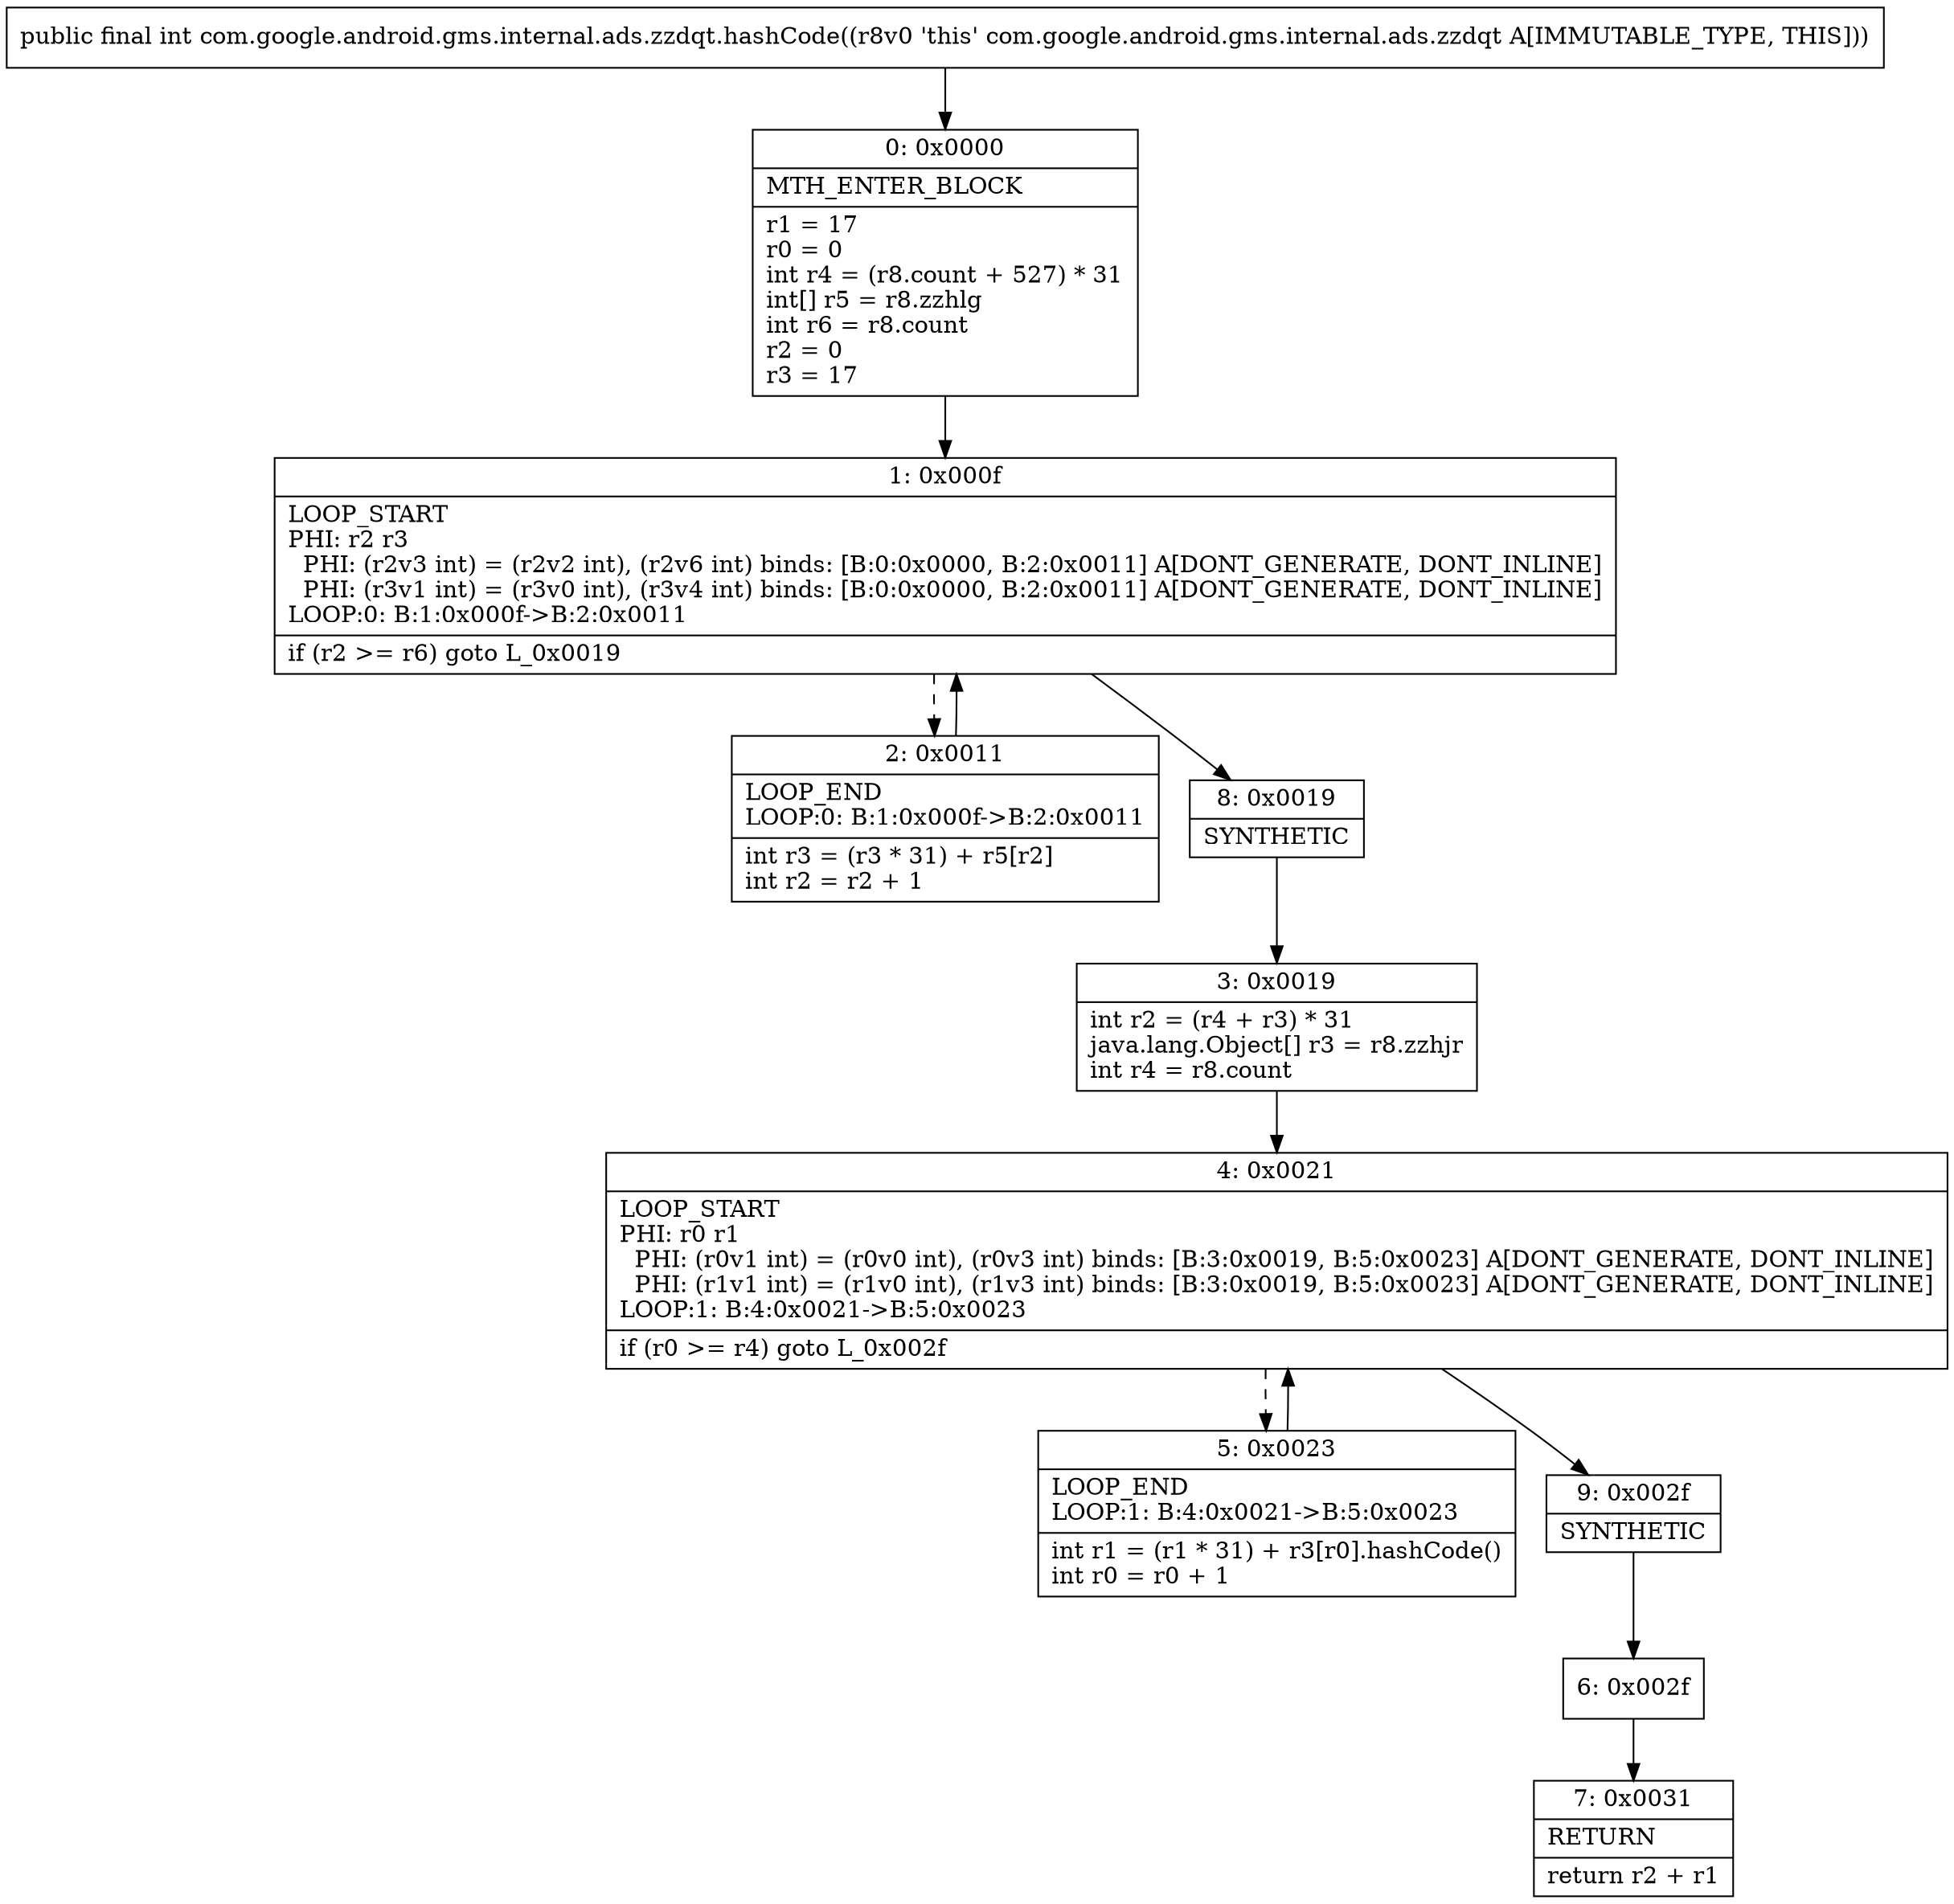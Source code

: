 digraph "CFG forcom.google.android.gms.internal.ads.zzdqt.hashCode()I" {
Node_0 [shape=record,label="{0\:\ 0x0000|MTH_ENTER_BLOCK\l|r1 = 17\lr0 = 0\lint r4 = (r8.count + 527) * 31\lint[] r5 = r8.zzhlg\lint r6 = r8.count\lr2 = 0\lr3 = 17\l}"];
Node_1 [shape=record,label="{1\:\ 0x000f|LOOP_START\lPHI: r2 r3 \l  PHI: (r2v3 int) = (r2v2 int), (r2v6 int) binds: [B:0:0x0000, B:2:0x0011] A[DONT_GENERATE, DONT_INLINE]\l  PHI: (r3v1 int) = (r3v0 int), (r3v4 int) binds: [B:0:0x0000, B:2:0x0011] A[DONT_GENERATE, DONT_INLINE]\lLOOP:0: B:1:0x000f\-\>B:2:0x0011\l|if (r2 \>= r6) goto L_0x0019\l}"];
Node_2 [shape=record,label="{2\:\ 0x0011|LOOP_END\lLOOP:0: B:1:0x000f\-\>B:2:0x0011\l|int r3 = (r3 * 31) + r5[r2]\lint r2 = r2 + 1\l}"];
Node_3 [shape=record,label="{3\:\ 0x0019|int r2 = (r4 + r3) * 31\ljava.lang.Object[] r3 = r8.zzhjr\lint r4 = r8.count\l}"];
Node_4 [shape=record,label="{4\:\ 0x0021|LOOP_START\lPHI: r0 r1 \l  PHI: (r0v1 int) = (r0v0 int), (r0v3 int) binds: [B:3:0x0019, B:5:0x0023] A[DONT_GENERATE, DONT_INLINE]\l  PHI: (r1v1 int) = (r1v0 int), (r1v3 int) binds: [B:3:0x0019, B:5:0x0023] A[DONT_GENERATE, DONT_INLINE]\lLOOP:1: B:4:0x0021\-\>B:5:0x0023\l|if (r0 \>= r4) goto L_0x002f\l}"];
Node_5 [shape=record,label="{5\:\ 0x0023|LOOP_END\lLOOP:1: B:4:0x0021\-\>B:5:0x0023\l|int r1 = (r1 * 31) + r3[r0].hashCode()\lint r0 = r0 + 1\l}"];
Node_6 [shape=record,label="{6\:\ 0x002f}"];
Node_7 [shape=record,label="{7\:\ 0x0031|RETURN\l|return r2 + r1\l}"];
Node_8 [shape=record,label="{8\:\ 0x0019|SYNTHETIC\l}"];
Node_9 [shape=record,label="{9\:\ 0x002f|SYNTHETIC\l}"];
MethodNode[shape=record,label="{public final int com.google.android.gms.internal.ads.zzdqt.hashCode((r8v0 'this' com.google.android.gms.internal.ads.zzdqt A[IMMUTABLE_TYPE, THIS])) }"];
MethodNode -> Node_0;
Node_0 -> Node_1;
Node_1 -> Node_2[style=dashed];
Node_1 -> Node_8;
Node_2 -> Node_1;
Node_3 -> Node_4;
Node_4 -> Node_5[style=dashed];
Node_4 -> Node_9;
Node_5 -> Node_4;
Node_6 -> Node_7;
Node_8 -> Node_3;
Node_9 -> Node_6;
}

